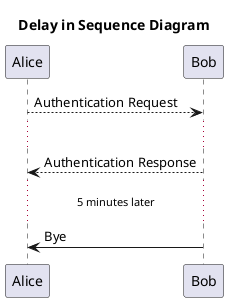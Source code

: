 @startuml

title Delay in Sequence Diagram

Alice --> Bob: Authentication Request
...
Alice <-- Bob: Authentication Response
...5 minutes later...
Alice <- Bob: Bye

@enduml